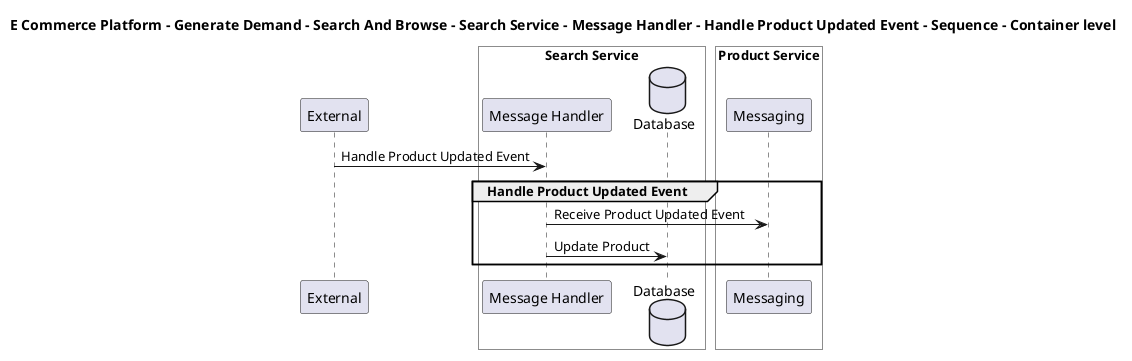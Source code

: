 @startuml

title E Commerce Platform - Generate Demand - Search And Browse - Search Service - Message Handler - Handle Product Updated Event - Sequence - Container level

participant "External" as C4InterFlow.SoftwareSystems.ExternalSystem

box "Search Service" #White
    participant "Message Handler" as ECommercePlatform.GenerateDemand.SearchAndBrowse.SoftwareSystems.SearchService.Containers.MessageHandler
    database "Database" as ECommercePlatform.GenerateDemand.SearchAndBrowse.SoftwareSystems.SearchService.Containers.Database
end box


box "Product Service" #White
    participant "Messaging" as ECommercePlatform.CreateProduct.ProductInformationManagement.SoftwareSystems.ProductService.Containers.Messaging
end box


C4InterFlow.SoftwareSystems.ExternalSystem -> ECommercePlatform.GenerateDemand.SearchAndBrowse.SoftwareSystems.SearchService.Containers.MessageHandler : Handle Product Updated Event
group Handle Product Updated Event
ECommercePlatform.GenerateDemand.SearchAndBrowse.SoftwareSystems.SearchService.Containers.MessageHandler -> ECommercePlatform.CreateProduct.ProductInformationManagement.SoftwareSystems.ProductService.Containers.Messaging : Receive Product Updated Event
ECommercePlatform.GenerateDemand.SearchAndBrowse.SoftwareSystems.SearchService.Containers.MessageHandler -> ECommercePlatform.GenerateDemand.SearchAndBrowse.SoftwareSystems.SearchService.Containers.Database : Update Product
end


@enduml
